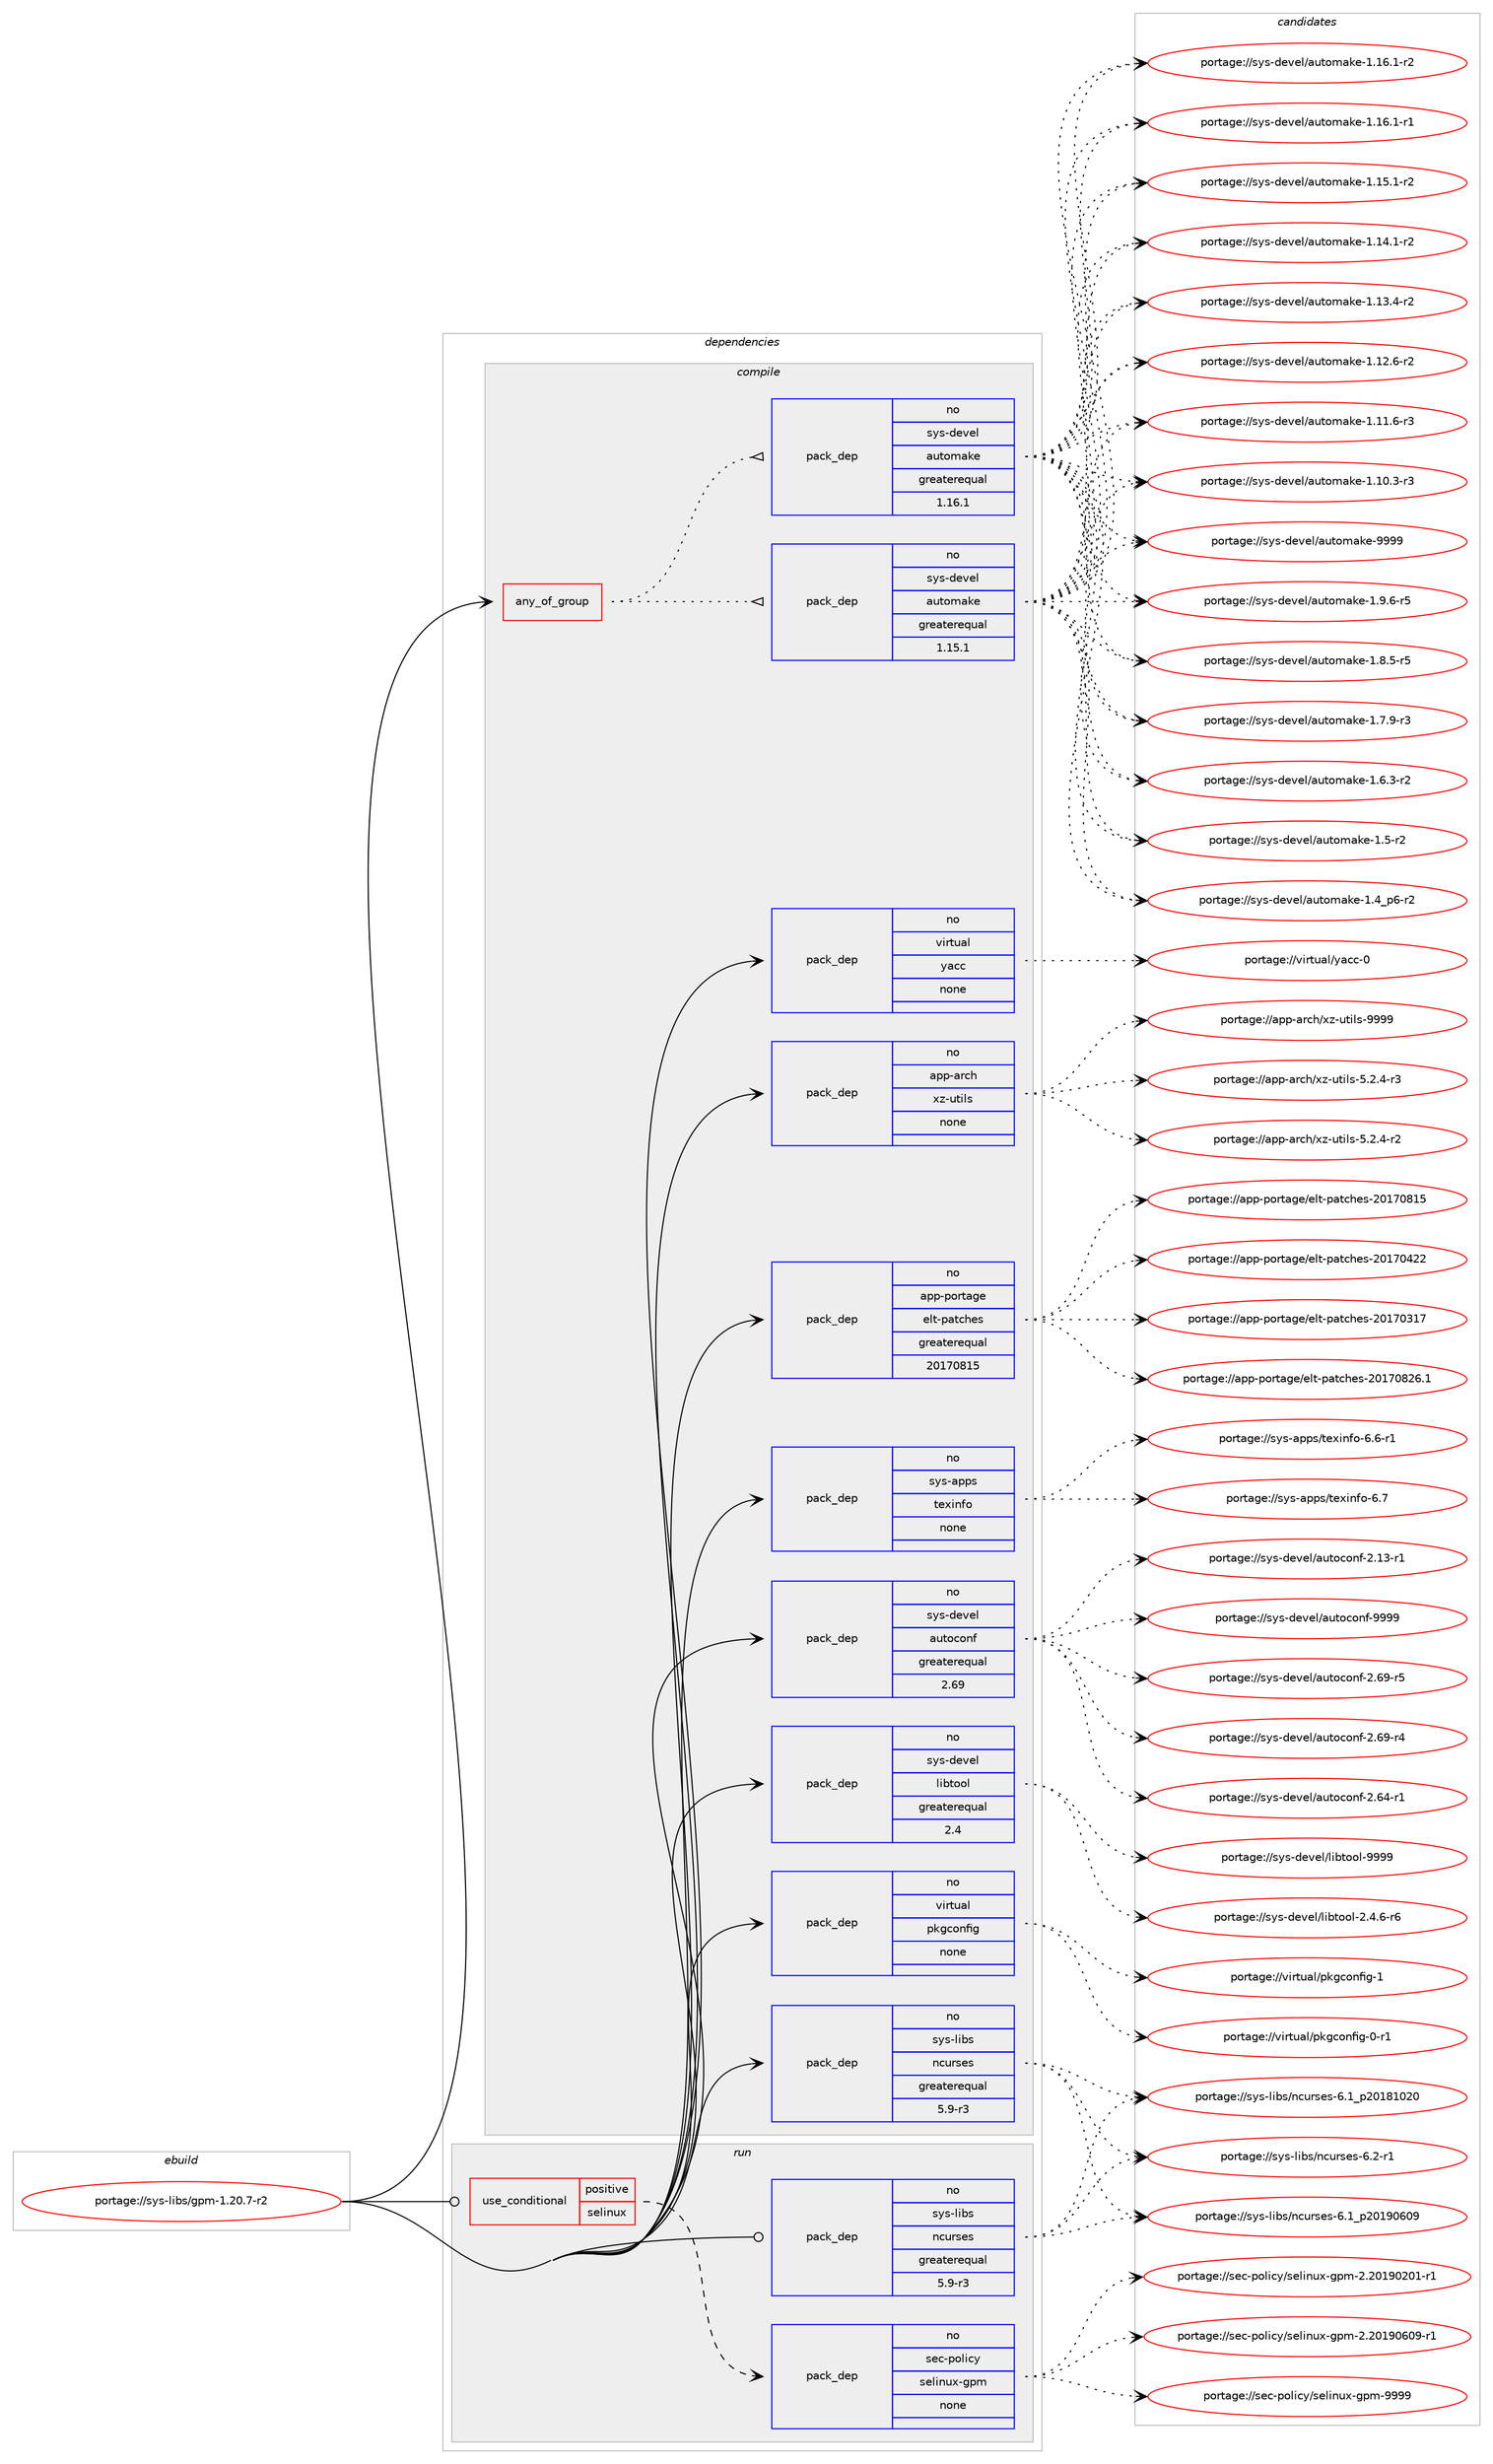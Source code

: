 digraph prolog {

# *************
# Graph options
# *************

newrank=true;
concentrate=true;
compound=true;
graph [rankdir=LR,fontname=Helvetica,fontsize=10,ranksep=1.5];#, ranksep=2.5, nodesep=0.2];
edge  [arrowhead=vee];
node  [fontname=Helvetica,fontsize=10];

# **********
# The ebuild
# **********

subgraph cluster_leftcol {
color=gray;
rank=same;
label=<<i>ebuild</i>>;
id [label="portage://sys-libs/gpm-1.20.7-r2", color=red, width=4, href="../sys-libs/gpm-1.20.7-r2.svg"];
}

# ****************
# The dependencies
# ****************

subgraph cluster_midcol {
color=gray;
label=<<i>dependencies</i>>;
subgraph cluster_compile {
fillcolor="#eeeeee";
style=filled;
label=<<i>compile</i>>;
subgraph any595 {
dependency22532 [label=<<TABLE BORDER="0" CELLBORDER="1" CELLSPACING="0" CELLPADDING="4"><TR><TD CELLPADDING="10">any_of_group</TD></TR></TABLE>>, shape=none, color=red];subgraph pack18575 {
dependency22533 [label=<<TABLE BORDER="0" CELLBORDER="1" CELLSPACING="0" CELLPADDING="4" WIDTH="220"><TR><TD ROWSPAN="6" CELLPADDING="30">pack_dep</TD></TR><TR><TD WIDTH="110">no</TD></TR><TR><TD>sys-devel</TD></TR><TR><TD>automake</TD></TR><TR><TD>greaterequal</TD></TR><TR><TD>1.16.1</TD></TR></TABLE>>, shape=none, color=blue];
}
dependency22532:e -> dependency22533:w [weight=20,style="dotted",arrowhead="oinv"];
subgraph pack18576 {
dependency22534 [label=<<TABLE BORDER="0" CELLBORDER="1" CELLSPACING="0" CELLPADDING="4" WIDTH="220"><TR><TD ROWSPAN="6" CELLPADDING="30">pack_dep</TD></TR><TR><TD WIDTH="110">no</TD></TR><TR><TD>sys-devel</TD></TR><TR><TD>automake</TD></TR><TR><TD>greaterequal</TD></TR><TR><TD>1.15.1</TD></TR></TABLE>>, shape=none, color=blue];
}
dependency22532:e -> dependency22534:w [weight=20,style="dotted",arrowhead="oinv"];
}
id:e -> dependency22532:w [weight=20,style="solid",arrowhead="vee"];
subgraph pack18577 {
dependency22535 [label=<<TABLE BORDER="0" CELLBORDER="1" CELLSPACING="0" CELLPADDING="4" WIDTH="220"><TR><TD ROWSPAN="6" CELLPADDING="30">pack_dep</TD></TR><TR><TD WIDTH="110">no</TD></TR><TR><TD>app-arch</TD></TR><TR><TD>xz-utils</TD></TR><TR><TD>none</TD></TR><TR><TD></TD></TR></TABLE>>, shape=none, color=blue];
}
id:e -> dependency22535:w [weight=20,style="solid",arrowhead="vee"];
subgraph pack18578 {
dependency22536 [label=<<TABLE BORDER="0" CELLBORDER="1" CELLSPACING="0" CELLPADDING="4" WIDTH="220"><TR><TD ROWSPAN="6" CELLPADDING="30">pack_dep</TD></TR><TR><TD WIDTH="110">no</TD></TR><TR><TD>app-portage</TD></TR><TR><TD>elt-patches</TD></TR><TR><TD>greaterequal</TD></TR><TR><TD>20170815</TD></TR></TABLE>>, shape=none, color=blue];
}
id:e -> dependency22536:w [weight=20,style="solid",arrowhead="vee"];
subgraph pack18579 {
dependency22537 [label=<<TABLE BORDER="0" CELLBORDER="1" CELLSPACING="0" CELLPADDING="4" WIDTH="220"><TR><TD ROWSPAN="6" CELLPADDING="30">pack_dep</TD></TR><TR><TD WIDTH="110">no</TD></TR><TR><TD>sys-apps</TD></TR><TR><TD>texinfo</TD></TR><TR><TD>none</TD></TR><TR><TD></TD></TR></TABLE>>, shape=none, color=blue];
}
id:e -> dependency22537:w [weight=20,style="solid",arrowhead="vee"];
subgraph pack18580 {
dependency22538 [label=<<TABLE BORDER="0" CELLBORDER="1" CELLSPACING="0" CELLPADDING="4" WIDTH="220"><TR><TD ROWSPAN="6" CELLPADDING="30">pack_dep</TD></TR><TR><TD WIDTH="110">no</TD></TR><TR><TD>sys-devel</TD></TR><TR><TD>autoconf</TD></TR><TR><TD>greaterequal</TD></TR><TR><TD>2.69</TD></TR></TABLE>>, shape=none, color=blue];
}
id:e -> dependency22538:w [weight=20,style="solid",arrowhead="vee"];
subgraph pack18581 {
dependency22539 [label=<<TABLE BORDER="0" CELLBORDER="1" CELLSPACING="0" CELLPADDING="4" WIDTH="220"><TR><TD ROWSPAN="6" CELLPADDING="30">pack_dep</TD></TR><TR><TD WIDTH="110">no</TD></TR><TR><TD>sys-devel</TD></TR><TR><TD>libtool</TD></TR><TR><TD>greaterequal</TD></TR><TR><TD>2.4</TD></TR></TABLE>>, shape=none, color=blue];
}
id:e -> dependency22539:w [weight=20,style="solid",arrowhead="vee"];
subgraph pack18582 {
dependency22540 [label=<<TABLE BORDER="0" CELLBORDER="1" CELLSPACING="0" CELLPADDING="4" WIDTH="220"><TR><TD ROWSPAN="6" CELLPADDING="30">pack_dep</TD></TR><TR><TD WIDTH="110">no</TD></TR><TR><TD>sys-libs</TD></TR><TR><TD>ncurses</TD></TR><TR><TD>greaterequal</TD></TR><TR><TD>5.9-r3</TD></TR></TABLE>>, shape=none, color=blue];
}
id:e -> dependency22540:w [weight=20,style="solid",arrowhead="vee"];
subgraph pack18583 {
dependency22541 [label=<<TABLE BORDER="0" CELLBORDER="1" CELLSPACING="0" CELLPADDING="4" WIDTH="220"><TR><TD ROWSPAN="6" CELLPADDING="30">pack_dep</TD></TR><TR><TD WIDTH="110">no</TD></TR><TR><TD>virtual</TD></TR><TR><TD>pkgconfig</TD></TR><TR><TD>none</TD></TR><TR><TD></TD></TR></TABLE>>, shape=none, color=blue];
}
id:e -> dependency22541:w [weight=20,style="solid",arrowhead="vee"];
subgraph pack18584 {
dependency22542 [label=<<TABLE BORDER="0" CELLBORDER="1" CELLSPACING="0" CELLPADDING="4" WIDTH="220"><TR><TD ROWSPAN="6" CELLPADDING="30">pack_dep</TD></TR><TR><TD WIDTH="110">no</TD></TR><TR><TD>virtual</TD></TR><TR><TD>yacc</TD></TR><TR><TD>none</TD></TR><TR><TD></TD></TR></TABLE>>, shape=none, color=blue];
}
id:e -> dependency22542:w [weight=20,style="solid",arrowhead="vee"];
}
subgraph cluster_compileandrun {
fillcolor="#eeeeee";
style=filled;
label=<<i>compile and run</i>>;
}
subgraph cluster_run {
fillcolor="#eeeeee";
style=filled;
label=<<i>run</i>>;
subgraph cond3360 {
dependency22543 [label=<<TABLE BORDER="0" CELLBORDER="1" CELLSPACING="0" CELLPADDING="4"><TR><TD ROWSPAN="3" CELLPADDING="10">use_conditional</TD></TR><TR><TD>positive</TD></TR><TR><TD>selinux</TD></TR></TABLE>>, shape=none, color=red];
subgraph pack18585 {
dependency22544 [label=<<TABLE BORDER="0" CELLBORDER="1" CELLSPACING="0" CELLPADDING="4" WIDTH="220"><TR><TD ROWSPAN="6" CELLPADDING="30">pack_dep</TD></TR><TR><TD WIDTH="110">no</TD></TR><TR><TD>sec-policy</TD></TR><TR><TD>selinux-gpm</TD></TR><TR><TD>none</TD></TR><TR><TD></TD></TR></TABLE>>, shape=none, color=blue];
}
dependency22543:e -> dependency22544:w [weight=20,style="dashed",arrowhead="vee"];
}
id:e -> dependency22543:w [weight=20,style="solid",arrowhead="odot"];
subgraph pack18586 {
dependency22545 [label=<<TABLE BORDER="0" CELLBORDER="1" CELLSPACING="0" CELLPADDING="4" WIDTH="220"><TR><TD ROWSPAN="6" CELLPADDING="30">pack_dep</TD></TR><TR><TD WIDTH="110">no</TD></TR><TR><TD>sys-libs</TD></TR><TR><TD>ncurses</TD></TR><TR><TD>greaterequal</TD></TR><TR><TD>5.9-r3</TD></TR></TABLE>>, shape=none, color=blue];
}
id:e -> dependency22545:w [weight=20,style="solid",arrowhead="odot"];
}
}

# **************
# The candidates
# **************

subgraph cluster_choices {
rank=same;
color=gray;
label=<<i>candidates</i>>;

subgraph choice18575 {
color=black;
nodesep=1;
choice115121115451001011181011084797117116111109971071014557575757 [label="portage://sys-devel/automake-9999", color=red, width=4,href="../sys-devel/automake-9999.svg"];
choice115121115451001011181011084797117116111109971071014549465746544511453 [label="portage://sys-devel/automake-1.9.6-r5", color=red, width=4,href="../sys-devel/automake-1.9.6-r5.svg"];
choice115121115451001011181011084797117116111109971071014549465646534511453 [label="portage://sys-devel/automake-1.8.5-r5", color=red, width=4,href="../sys-devel/automake-1.8.5-r5.svg"];
choice115121115451001011181011084797117116111109971071014549465546574511451 [label="portage://sys-devel/automake-1.7.9-r3", color=red, width=4,href="../sys-devel/automake-1.7.9-r3.svg"];
choice115121115451001011181011084797117116111109971071014549465446514511450 [label="portage://sys-devel/automake-1.6.3-r2", color=red, width=4,href="../sys-devel/automake-1.6.3-r2.svg"];
choice11512111545100101118101108479711711611110997107101454946534511450 [label="portage://sys-devel/automake-1.5-r2", color=red, width=4,href="../sys-devel/automake-1.5-r2.svg"];
choice115121115451001011181011084797117116111109971071014549465295112544511450 [label="portage://sys-devel/automake-1.4_p6-r2", color=red, width=4,href="../sys-devel/automake-1.4_p6-r2.svg"];
choice11512111545100101118101108479711711611110997107101454946495446494511450 [label="portage://sys-devel/automake-1.16.1-r2", color=red, width=4,href="../sys-devel/automake-1.16.1-r2.svg"];
choice11512111545100101118101108479711711611110997107101454946495446494511449 [label="portage://sys-devel/automake-1.16.1-r1", color=red, width=4,href="../sys-devel/automake-1.16.1-r1.svg"];
choice11512111545100101118101108479711711611110997107101454946495346494511450 [label="portage://sys-devel/automake-1.15.1-r2", color=red, width=4,href="../sys-devel/automake-1.15.1-r2.svg"];
choice11512111545100101118101108479711711611110997107101454946495246494511450 [label="portage://sys-devel/automake-1.14.1-r2", color=red, width=4,href="../sys-devel/automake-1.14.1-r2.svg"];
choice11512111545100101118101108479711711611110997107101454946495146524511450 [label="portage://sys-devel/automake-1.13.4-r2", color=red, width=4,href="../sys-devel/automake-1.13.4-r2.svg"];
choice11512111545100101118101108479711711611110997107101454946495046544511450 [label="portage://sys-devel/automake-1.12.6-r2", color=red, width=4,href="../sys-devel/automake-1.12.6-r2.svg"];
choice11512111545100101118101108479711711611110997107101454946494946544511451 [label="portage://sys-devel/automake-1.11.6-r3", color=red, width=4,href="../sys-devel/automake-1.11.6-r3.svg"];
choice11512111545100101118101108479711711611110997107101454946494846514511451 [label="portage://sys-devel/automake-1.10.3-r3", color=red, width=4,href="../sys-devel/automake-1.10.3-r3.svg"];
dependency22533:e -> choice115121115451001011181011084797117116111109971071014557575757:w [style=dotted,weight="100"];
dependency22533:e -> choice115121115451001011181011084797117116111109971071014549465746544511453:w [style=dotted,weight="100"];
dependency22533:e -> choice115121115451001011181011084797117116111109971071014549465646534511453:w [style=dotted,weight="100"];
dependency22533:e -> choice115121115451001011181011084797117116111109971071014549465546574511451:w [style=dotted,weight="100"];
dependency22533:e -> choice115121115451001011181011084797117116111109971071014549465446514511450:w [style=dotted,weight="100"];
dependency22533:e -> choice11512111545100101118101108479711711611110997107101454946534511450:w [style=dotted,weight="100"];
dependency22533:e -> choice115121115451001011181011084797117116111109971071014549465295112544511450:w [style=dotted,weight="100"];
dependency22533:e -> choice11512111545100101118101108479711711611110997107101454946495446494511450:w [style=dotted,weight="100"];
dependency22533:e -> choice11512111545100101118101108479711711611110997107101454946495446494511449:w [style=dotted,weight="100"];
dependency22533:e -> choice11512111545100101118101108479711711611110997107101454946495346494511450:w [style=dotted,weight="100"];
dependency22533:e -> choice11512111545100101118101108479711711611110997107101454946495246494511450:w [style=dotted,weight="100"];
dependency22533:e -> choice11512111545100101118101108479711711611110997107101454946495146524511450:w [style=dotted,weight="100"];
dependency22533:e -> choice11512111545100101118101108479711711611110997107101454946495046544511450:w [style=dotted,weight="100"];
dependency22533:e -> choice11512111545100101118101108479711711611110997107101454946494946544511451:w [style=dotted,weight="100"];
dependency22533:e -> choice11512111545100101118101108479711711611110997107101454946494846514511451:w [style=dotted,weight="100"];
}
subgraph choice18576 {
color=black;
nodesep=1;
choice115121115451001011181011084797117116111109971071014557575757 [label="portage://sys-devel/automake-9999", color=red, width=4,href="../sys-devel/automake-9999.svg"];
choice115121115451001011181011084797117116111109971071014549465746544511453 [label="portage://sys-devel/automake-1.9.6-r5", color=red, width=4,href="../sys-devel/automake-1.9.6-r5.svg"];
choice115121115451001011181011084797117116111109971071014549465646534511453 [label="portage://sys-devel/automake-1.8.5-r5", color=red, width=4,href="../sys-devel/automake-1.8.5-r5.svg"];
choice115121115451001011181011084797117116111109971071014549465546574511451 [label="portage://sys-devel/automake-1.7.9-r3", color=red, width=4,href="../sys-devel/automake-1.7.9-r3.svg"];
choice115121115451001011181011084797117116111109971071014549465446514511450 [label="portage://sys-devel/automake-1.6.3-r2", color=red, width=4,href="../sys-devel/automake-1.6.3-r2.svg"];
choice11512111545100101118101108479711711611110997107101454946534511450 [label="portage://sys-devel/automake-1.5-r2", color=red, width=4,href="../sys-devel/automake-1.5-r2.svg"];
choice115121115451001011181011084797117116111109971071014549465295112544511450 [label="portage://sys-devel/automake-1.4_p6-r2", color=red, width=4,href="../sys-devel/automake-1.4_p6-r2.svg"];
choice11512111545100101118101108479711711611110997107101454946495446494511450 [label="portage://sys-devel/automake-1.16.1-r2", color=red, width=4,href="../sys-devel/automake-1.16.1-r2.svg"];
choice11512111545100101118101108479711711611110997107101454946495446494511449 [label="portage://sys-devel/automake-1.16.1-r1", color=red, width=4,href="../sys-devel/automake-1.16.1-r1.svg"];
choice11512111545100101118101108479711711611110997107101454946495346494511450 [label="portage://sys-devel/automake-1.15.1-r2", color=red, width=4,href="../sys-devel/automake-1.15.1-r2.svg"];
choice11512111545100101118101108479711711611110997107101454946495246494511450 [label="portage://sys-devel/automake-1.14.1-r2", color=red, width=4,href="../sys-devel/automake-1.14.1-r2.svg"];
choice11512111545100101118101108479711711611110997107101454946495146524511450 [label="portage://sys-devel/automake-1.13.4-r2", color=red, width=4,href="../sys-devel/automake-1.13.4-r2.svg"];
choice11512111545100101118101108479711711611110997107101454946495046544511450 [label="portage://sys-devel/automake-1.12.6-r2", color=red, width=4,href="../sys-devel/automake-1.12.6-r2.svg"];
choice11512111545100101118101108479711711611110997107101454946494946544511451 [label="portage://sys-devel/automake-1.11.6-r3", color=red, width=4,href="../sys-devel/automake-1.11.6-r3.svg"];
choice11512111545100101118101108479711711611110997107101454946494846514511451 [label="portage://sys-devel/automake-1.10.3-r3", color=red, width=4,href="../sys-devel/automake-1.10.3-r3.svg"];
dependency22534:e -> choice115121115451001011181011084797117116111109971071014557575757:w [style=dotted,weight="100"];
dependency22534:e -> choice115121115451001011181011084797117116111109971071014549465746544511453:w [style=dotted,weight="100"];
dependency22534:e -> choice115121115451001011181011084797117116111109971071014549465646534511453:w [style=dotted,weight="100"];
dependency22534:e -> choice115121115451001011181011084797117116111109971071014549465546574511451:w [style=dotted,weight="100"];
dependency22534:e -> choice115121115451001011181011084797117116111109971071014549465446514511450:w [style=dotted,weight="100"];
dependency22534:e -> choice11512111545100101118101108479711711611110997107101454946534511450:w [style=dotted,weight="100"];
dependency22534:e -> choice115121115451001011181011084797117116111109971071014549465295112544511450:w [style=dotted,weight="100"];
dependency22534:e -> choice11512111545100101118101108479711711611110997107101454946495446494511450:w [style=dotted,weight="100"];
dependency22534:e -> choice11512111545100101118101108479711711611110997107101454946495446494511449:w [style=dotted,weight="100"];
dependency22534:e -> choice11512111545100101118101108479711711611110997107101454946495346494511450:w [style=dotted,weight="100"];
dependency22534:e -> choice11512111545100101118101108479711711611110997107101454946495246494511450:w [style=dotted,weight="100"];
dependency22534:e -> choice11512111545100101118101108479711711611110997107101454946495146524511450:w [style=dotted,weight="100"];
dependency22534:e -> choice11512111545100101118101108479711711611110997107101454946495046544511450:w [style=dotted,weight="100"];
dependency22534:e -> choice11512111545100101118101108479711711611110997107101454946494946544511451:w [style=dotted,weight="100"];
dependency22534:e -> choice11512111545100101118101108479711711611110997107101454946494846514511451:w [style=dotted,weight="100"];
}
subgraph choice18577 {
color=black;
nodesep=1;
choice9711211245971149910447120122451171161051081154557575757 [label="portage://app-arch/xz-utils-9999", color=red, width=4,href="../app-arch/xz-utils-9999.svg"];
choice9711211245971149910447120122451171161051081154553465046524511451 [label="portage://app-arch/xz-utils-5.2.4-r3", color=red, width=4,href="../app-arch/xz-utils-5.2.4-r3.svg"];
choice9711211245971149910447120122451171161051081154553465046524511450 [label="portage://app-arch/xz-utils-5.2.4-r2", color=red, width=4,href="../app-arch/xz-utils-5.2.4-r2.svg"];
dependency22535:e -> choice9711211245971149910447120122451171161051081154557575757:w [style=dotted,weight="100"];
dependency22535:e -> choice9711211245971149910447120122451171161051081154553465046524511451:w [style=dotted,weight="100"];
dependency22535:e -> choice9711211245971149910447120122451171161051081154553465046524511450:w [style=dotted,weight="100"];
}
subgraph choice18578 {
color=black;
nodesep=1;
choice971121124511211111411697103101471011081164511297116991041011154550484955485650544649 [label="portage://app-portage/elt-patches-20170826.1", color=red, width=4,href="../app-portage/elt-patches-20170826.1.svg"];
choice97112112451121111141169710310147101108116451129711699104101115455048495548564953 [label="portage://app-portage/elt-patches-20170815", color=red, width=4,href="../app-portage/elt-patches-20170815.svg"];
choice97112112451121111141169710310147101108116451129711699104101115455048495548525050 [label="portage://app-portage/elt-patches-20170422", color=red, width=4,href="../app-portage/elt-patches-20170422.svg"];
choice97112112451121111141169710310147101108116451129711699104101115455048495548514955 [label="portage://app-portage/elt-patches-20170317", color=red, width=4,href="../app-portage/elt-patches-20170317.svg"];
dependency22536:e -> choice971121124511211111411697103101471011081164511297116991041011154550484955485650544649:w [style=dotted,weight="100"];
dependency22536:e -> choice97112112451121111141169710310147101108116451129711699104101115455048495548564953:w [style=dotted,weight="100"];
dependency22536:e -> choice97112112451121111141169710310147101108116451129711699104101115455048495548525050:w [style=dotted,weight="100"];
dependency22536:e -> choice97112112451121111141169710310147101108116451129711699104101115455048495548514955:w [style=dotted,weight="100"];
}
subgraph choice18579 {
color=black;
nodesep=1;
choice11512111545971121121154711610112010511010211145544655 [label="portage://sys-apps/texinfo-6.7", color=red, width=4,href="../sys-apps/texinfo-6.7.svg"];
choice115121115459711211211547116101120105110102111455446544511449 [label="portage://sys-apps/texinfo-6.6-r1", color=red, width=4,href="../sys-apps/texinfo-6.6-r1.svg"];
dependency22537:e -> choice11512111545971121121154711610112010511010211145544655:w [style=dotted,weight="100"];
dependency22537:e -> choice115121115459711211211547116101120105110102111455446544511449:w [style=dotted,weight="100"];
}
subgraph choice18580 {
color=black;
nodesep=1;
choice115121115451001011181011084797117116111991111101024557575757 [label="portage://sys-devel/autoconf-9999", color=red, width=4,href="../sys-devel/autoconf-9999.svg"];
choice1151211154510010111810110847971171161119911111010245504654574511453 [label="portage://sys-devel/autoconf-2.69-r5", color=red, width=4,href="../sys-devel/autoconf-2.69-r5.svg"];
choice1151211154510010111810110847971171161119911111010245504654574511452 [label="portage://sys-devel/autoconf-2.69-r4", color=red, width=4,href="../sys-devel/autoconf-2.69-r4.svg"];
choice1151211154510010111810110847971171161119911111010245504654524511449 [label="portage://sys-devel/autoconf-2.64-r1", color=red, width=4,href="../sys-devel/autoconf-2.64-r1.svg"];
choice1151211154510010111810110847971171161119911111010245504649514511449 [label="portage://sys-devel/autoconf-2.13-r1", color=red, width=4,href="../sys-devel/autoconf-2.13-r1.svg"];
dependency22538:e -> choice115121115451001011181011084797117116111991111101024557575757:w [style=dotted,weight="100"];
dependency22538:e -> choice1151211154510010111810110847971171161119911111010245504654574511453:w [style=dotted,weight="100"];
dependency22538:e -> choice1151211154510010111810110847971171161119911111010245504654574511452:w [style=dotted,weight="100"];
dependency22538:e -> choice1151211154510010111810110847971171161119911111010245504654524511449:w [style=dotted,weight="100"];
dependency22538:e -> choice1151211154510010111810110847971171161119911111010245504649514511449:w [style=dotted,weight="100"];
}
subgraph choice18581 {
color=black;
nodesep=1;
choice1151211154510010111810110847108105981161111111084557575757 [label="portage://sys-devel/libtool-9999", color=red, width=4,href="../sys-devel/libtool-9999.svg"];
choice1151211154510010111810110847108105981161111111084550465246544511454 [label="portage://sys-devel/libtool-2.4.6-r6", color=red, width=4,href="../sys-devel/libtool-2.4.6-r6.svg"];
dependency22539:e -> choice1151211154510010111810110847108105981161111111084557575757:w [style=dotted,weight="100"];
dependency22539:e -> choice1151211154510010111810110847108105981161111111084550465246544511454:w [style=dotted,weight="100"];
}
subgraph choice18582 {
color=black;
nodesep=1;
choice11512111545108105981154711099117114115101115455446504511449 [label="portage://sys-libs/ncurses-6.2-r1", color=red, width=4,href="../sys-libs/ncurses-6.2-r1.svg"];
choice1151211154510810598115471109911711411510111545544649951125048495748544857 [label="portage://sys-libs/ncurses-6.1_p20190609", color=red, width=4,href="../sys-libs/ncurses-6.1_p20190609.svg"];
choice1151211154510810598115471109911711411510111545544649951125048495649485048 [label="portage://sys-libs/ncurses-6.1_p20181020", color=red, width=4,href="../sys-libs/ncurses-6.1_p20181020.svg"];
dependency22540:e -> choice11512111545108105981154711099117114115101115455446504511449:w [style=dotted,weight="100"];
dependency22540:e -> choice1151211154510810598115471109911711411510111545544649951125048495748544857:w [style=dotted,weight="100"];
dependency22540:e -> choice1151211154510810598115471109911711411510111545544649951125048495649485048:w [style=dotted,weight="100"];
}
subgraph choice18583 {
color=black;
nodesep=1;
choice1181051141161179710847112107103991111101021051034549 [label="portage://virtual/pkgconfig-1", color=red, width=4,href="../virtual/pkgconfig-1.svg"];
choice11810511411611797108471121071039911111010210510345484511449 [label="portage://virtual/pkgconfig-0-r1", color=red, width=4,href="../virtual/pkgconfig-0-r1.svg"];
dependency22541:e -> choice1181051141161179710847112107103991111101021051034549:w [style=dotted,weight="100"];
dependency22541:e -> choice11810511411611797108471121071039911111010210510345484511449:w [style=dotted,weight="100"];
}
subgraph choice18584 {
color=black;
nodesep=1;
choice11810511411611797108471219799994548 [label="portage://virtual/yacc-0", color=red, width=4,href="../virtual/yacc-0.svg"];
dependency22542:e -> choice11810511411611797108471219799994548:w [style=dotted,weight="100"];
}
subgraph choice18585 {
color=black;
nodesep=1;
choice11510199451121111081059912147115101108105110117120451031121094557575757 [label="portage://sec-policy/selinux-gpm-9999", color=red, width=4,href="../sec-policy/selinux-gpm-9999.svg"];
choice115101994511211110810599121471151011081051101171204510311210945504650484957485448574511449 [label="portage://sec-policy/selinux-gpm-2.20190609-r1", color=red, width=4,href="../sec-policy/selinux-gpm-2.20190609-r1.svg"];
choice115101994511211110810599121471151011081051101171204510311210945504650484957485048494511449 [label="portage://sec-policy/selinux-gpm-2.20190201-r1", color=red, width=4,href="../sec-policy/selinux-gpm-2.20190201-r1.svg"];
dependency22544:e -> choice11510199451121111081059912147115101108105110117120451031121094557575757:w [style=dotted,weight="100"];
dependency22544:e -> choice115101994511211110810599121471151011081051101171204510311210945504650484957485448574511449:w [style=dotted,weight="100"];
dependency22544:e -> choice115101994511211110810599121471151011081051101171204510311210945504650484957485048494511449:w [style=dotted,weight="100"];
}
subgraph choice18586 {
color=black;
nodesep=1;
choice11512111545108105981154711099117114115101115455446504511449 [label="portage://sys-libs/ncurses-6.2-r1", color=red, width=4,href="../sys-libs/ncurses-6.2-r1.svg"];
choice1151211154510810598115471109911711411510111545544649951125048495748544857 [label="portage://sys-libs/ncurses-6.1_p20190609", color=red, width=4,href="../sys-libs/ncurses-6.1_p20190609.svg"];
choice1151211154510810598115471109911711411510111545544649951125048495649485048 [label="portage://sys-libs/ncurses-6.1_p20181020", color=red, width=4,href="../sys-libs/ncurses-6.1_p20181020.svg"];
dependency22545:e -> choice11512111545108105981154711099117114115101115455446504511449:w [style=dotted,weight="100"];
dependency22545:e -> choice1151211154510810598115471109911711411510111545544649951125048495748544857:w [style=dotted,weight="100"];
dependency22545:e -> choice1151211154510810598115471109911711411510111545544649951125048495649485048:w [style=dotted,weight="100"];
}
}

}
